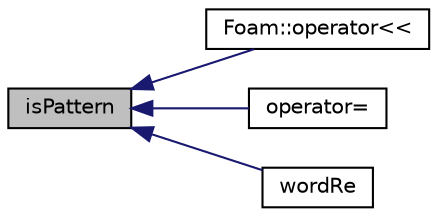 digraph "isPattern"
{
  bgcolor="transparent";
  edge [fontname="Helvetica",fontsize="10",labelfontname="Helvetica",labelfontsize="10"];
  node [fontname="Helvetica",fontsize="10",shape=record];
  rankdir="LR";
  Node37 [label="isPattern",height=0.2,width=0.4,color="black", fillcolor="grey75", style="filled", fontcolor="black"];
  Node37 -> Node38 [dir="back",color="midnightblue",fontsize="10",style="solid",fontname="Helvetica"];
  Node38 [label="Foam::operator\<\<",height=0.2,width=0.4,color="black",URL="$a21851.html#aa6ea262bace7be173157d71554bc0ef3"];
  Node37 -> Node39 [dir="back",color="midnightblue",fontsize="10",style="solid",fontname="Helvetica"];
  Node39 [label="operator=",height=0.2,width=0.4,color="black",URL="$a29569.html#a352587b31c68e2e99e41b93aa0b5919d",tooltip="Assign copy. "];
  Node37 -> Node40 [dir="back",color="midnightblue",fontsize="10",style="solid",fontname="Helvetica"];
  Node40 [label="wordRe",height=0.2,width=0.4,color="black",URL="$a29569.html#a3974b6185c34f92afc76e88412829cda",tooltip="Construct as copy. "];
}
